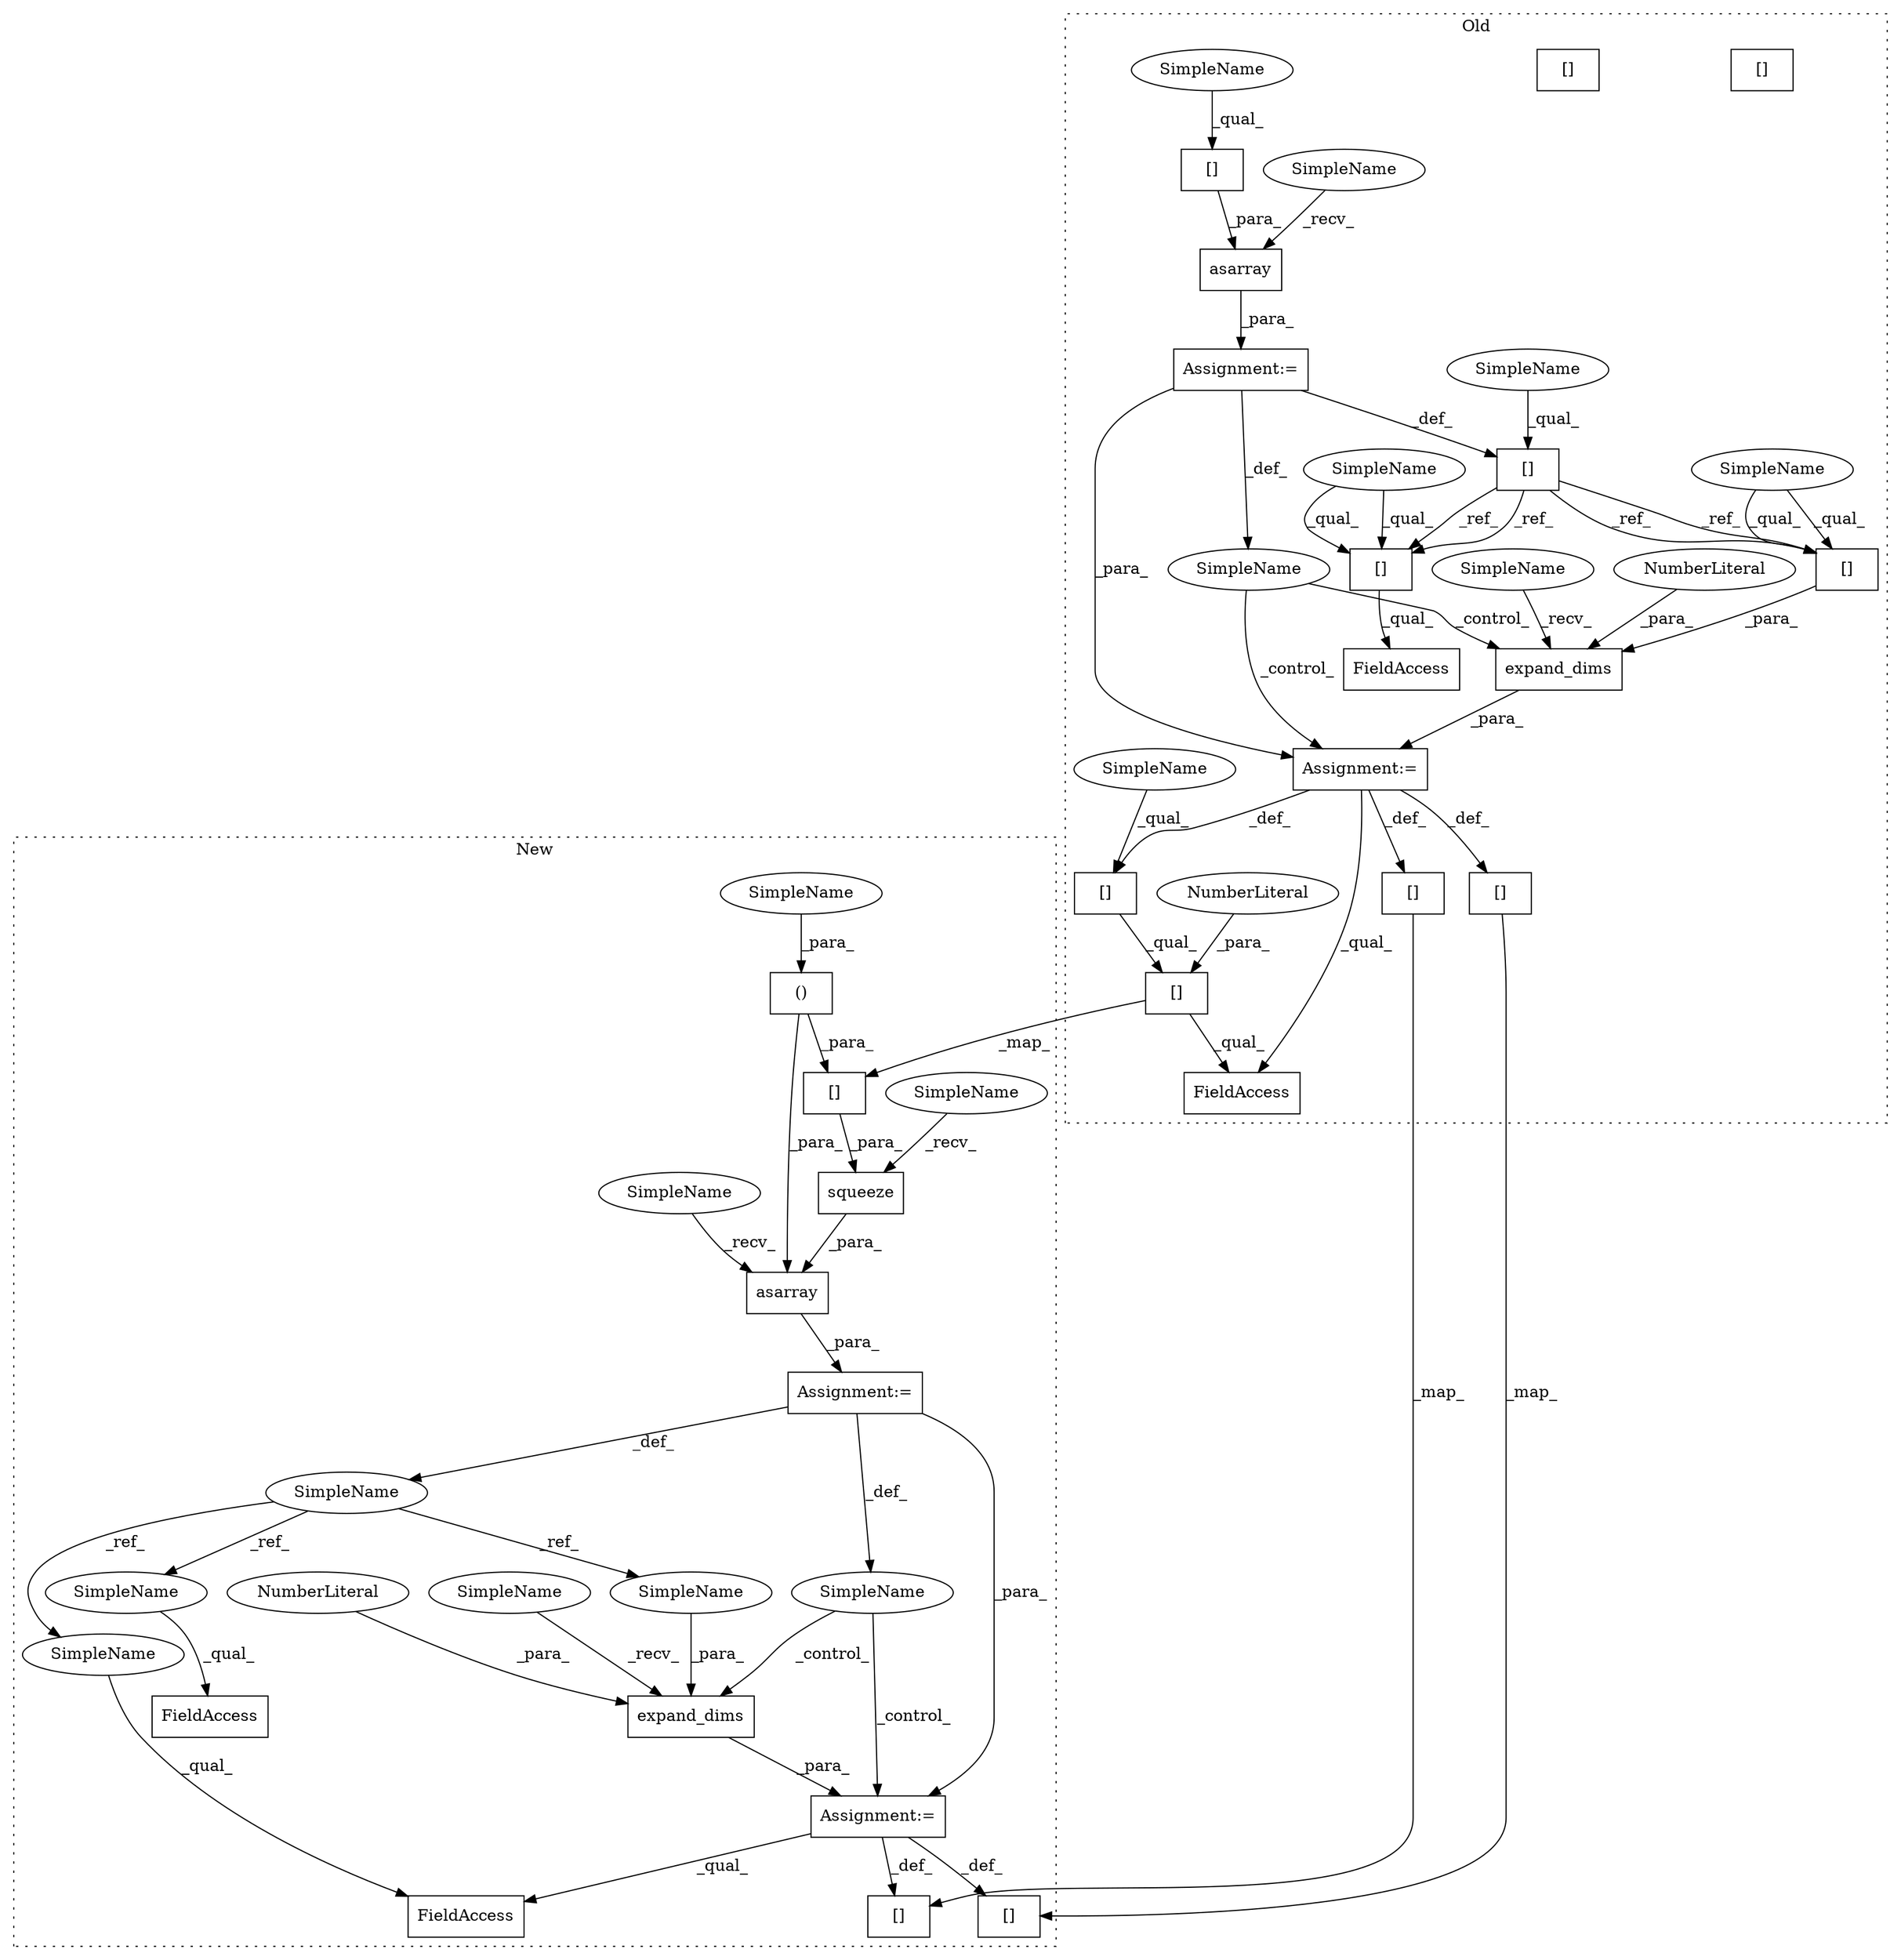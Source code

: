 digraph G {
subgraph cluster0 {
1 [label="[]" a="2" s="3098,3106" l="7,1" shape="box"];
4 [label="FieldAccess" a="22" s="3524" l="14" shape="box"];
5 [label="[]" a="2" s="3672,3683" l="10,1" shape="box"];
7 [label="asarray" a="32" s="3114,3131" l="8,1" shape="box"];
8 [label="[]" a="2" s="5242,5256" l="13,1" shape="box"];
12 [label="[]" a="2" s="3628,3642" l="13,1" shape="box"];
14 [label="NumberLiteral" a="34" s="3682" l="1" shape="ellipse"];
15 [label="[]" a="2" s="3588,3596" l="7,1" shape="box"];
16 [label="expand_dims" a="32" s="3576,3599" l="12,1" shape="box"];
17 [label="[]" a="2" s="3560,3568" l="7,1" shape="box"];
18 [label="NumberLiteral" a="34" s="3598" l="1" shape="ellipse"];
19 [label="[]" a="2" s="3524,3532" l="7,1" shape="box"];
20 [label="[]" a="2" s="3122,3130" l="7,1" shape="box"];
26 [label="FieldAccess" a="22" s="3672" l="18" shape="box"];
29 [label="SimpleName" a="42" s="" l="" shape="ellipse"];
30 [label="Assignment:=" a="7" s="3569" l="1" shape="box"];
31 [label="Assignment:=" a="7" s="3107" l="1" shape="box"];
35 [label="SimpleName" a="42" s="3570" l="5" shape="ellipse"];
36 [label="SimpleName" a="42" s="3108" l="5" shape="ellipse"];
37 [label="SimpleName" a="42" s="3098" l="6" shape="ellipse"];
38 [label="SimpleName" a="42" s="3524" l="6" shape="ellipse"];
39 [label="SimpleName" a="42" s="3588" l="6" shape="ellipse"];
40 [label="SimpleName" a="42" s="3560" l="6" shape="ellipse"];
41 [label="SimpleName" a="42" s="3122" l="6" shape="ellipse"];
46 [label="[]" a="2" s="3524,3532" l="7,1" shape="box"];
47 [label="[]" a="2" s="3588,3596" l="7,1" shape="box"];
label = "Old";
style="dotted";
}
subgraph cluster1 {
2 [label="squeeze" a="32" s="3161,3225" l="8,1" shape="box"];
3 [label="Assignment:=" a="7" s="3140" l="1" shape="box"];
6 [label="[]" a="2" s="3169,3223" l="23,2" shape="box"];
9 [label="[]" a="2" s="5476,5490" l="13,1" shape="box"];
10 [label="asarray" a="32" s="3147,3226" l="8,1" shape="box"];
11 [label="[]" a="2" s="3731,3745" l="13,1" shape="box"];
13 [label="()" a="106" s="3192" l="31" shape="box"];
21 [label="expand_dims" a="32" s="3677,3702" l="12,1" shape="box"];
22 [label="NumberLiteral" a="34" s="3701" l="1" shape="ellipse"];
23 [label="SimpleName" a="42" s="3129" l="11" shape="ellipse"];
24 [label="FieldAccess" a="22" s="3621" l="16" shape="box"];
25 [label="FieldAccess" a="22" s="3775" l="17" shape="box"];
27 [label="SimpleName" a="42" s="" l="" shape="ellipse"];
28 [label="Assignment:=" a="7" s="3670" l="1" shape="box"];
32 [label="SimpleName" a="42" s="3141" l="5" shape="ellipse"];
33 [label="SimpleName" a="42" s="3155" l="5" shape="ellipse"];
34 [label="SimpleName" a="42" s="3671" l="5" shape="ellipse"];
42 [label="SimpleName" a="42" s="3621" l="11" shape="ellipse"];
43 [label="SimpleName" a="42" s="3775" l="11" shape="ellipse"];
44 [label="SimpleName" a="42" s="3689" l="11" shape="ellipse"];
45 [label="SimpleName" a="42" s="3192" l="8" shape="ellipse"];
label = "New";
style="dotted";
}
1 -> 46 [label="_ref_"];
1 -> 47 [label="_ref_"];
1 -> 47 [label="_ref_"];
1 -> 46 [label="_ref_"];
2 -> 10 [label="_para_"];
3 -> 28 [label="_para_"];
3 -> 27 [label="_def_"];
3 -> 23 [label="_def_"];
5 -> 6 [label="_map_"];
5 -> 26 [label="_qual_"];
6 -> 2 [label="_para_"];
7 -> 31 [label="_para_"];
8 -> 9 [label="_map_"];
10 -> 3 [label="_para_"];
12 -> 11 [label="_map_"];
13 -> 10 [label="_para_"];
13 -> 6 [label="_para_"];
14 -> 5 [label="_para_"];
16 -> 30 [label="_para_"];
17 -> 5 [label="_qual_"];
18 -> 16 [label="_para_"];
20 -> 7 [label="_para_"];
21 -> 28 [label="_para_"];
22 -> 21 [label="_para_"];
23 -> 44 [label="_ref_"];
23 -> 43 [label="_ref_"];
23 -> 42 [label="_ref_"];
27 -> 21 [label="_control_"];
27 -> 28 [label="_control_"];
28 -> 25 [label="_qual_"];
28 -> 9 [label="_def_"];
28 -> 11 [label="_def_"];
29 -> 30 [label="_control_"];
29 -> 16 [label="_control_"];
30 -> 12 [label="_def_"];
30 -> 8 [label="_def_"];
30 -> 17 [label="_def_"];
30 -> 26 [label="_qual_"];
31 -> 29 [label="_def_"];
31 -> 1 [label="_def_"];
31 -> 30 [label="_para_"];
32 -> 10 [label="_recv_"];
33 -> 2 [label="_recv_"];
34 -> 21 [label="_recv_"];
35 -> 16 [label="_recv_"];
36 -> 7 [label="_recv_"];
37 -> 1 [label="_qual_"];
38 -> 46 [label="_qual_"];
38 -> 46 [label="_qual_"];
39 -> 47 [label="_qual_"];
39 -> 47 [label="_qual_"];
40 -> 17 [label="_qual_"];
41 -> 20 [label="_qual_"];
42 -> 24 [label="_qual_"];
43 -> 25 [label="_qual_"];
44 -> 21 [label="_para_"];
45 -> 13 [label="_para_"];
46 -> 4 [label="_qual_"];
47 -> 16 [label="_para_"];
}